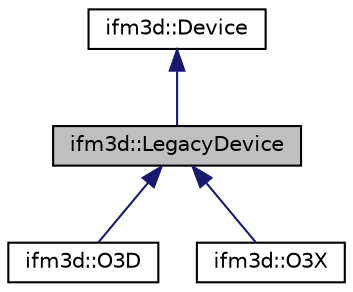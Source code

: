 digraph "ifm3d::LegacyDevice"
{
 // LATEX_PDF_SIZE
  bgcolor="transparent";
  edge [fontname="Helvetica",fontsize="10",labelfontname="Helvetica",labelfontsize="10"];
  node [fontname="Helvetica",fontsize="10",shape=record];
  Node1 [label="ifm3d::LegacyDevice",height=0.2,width=0.4,color="black", fillcolor="grey75", style="filled", fontcolor="black",tooltip=" "];
  Node2 -> Node1 [dir="back",color="midnightblue",fontsize="10",style="solid",fontname="Helvetica"];
  Node2 [label="ifm3d::Device",height=0.2,width=0.4,color="black",URL="$classifm3d_1_1Device.html",tooltip=" "];
  Node1 -> Node3 [dir="back",color="midnightblue",fontsize="10",style="solid",fontname="Helvetica"];
  Node3 [label="ifm3d::O3D",height=0.2,width=0.4,color="black",URL="$classifm3d_1_1O3D.html",tooltip=" "];
  Node1 -> Node4 [dir="back",color="midnightblue",fontsize="10",style="solid",fontname="Helvetica"];
  Node4 [label="ifm3d::O3X",height=0.2,width=0.4,color="black",URL="$classifm3d_1_1O3X.html",tooltip=" "];
}

